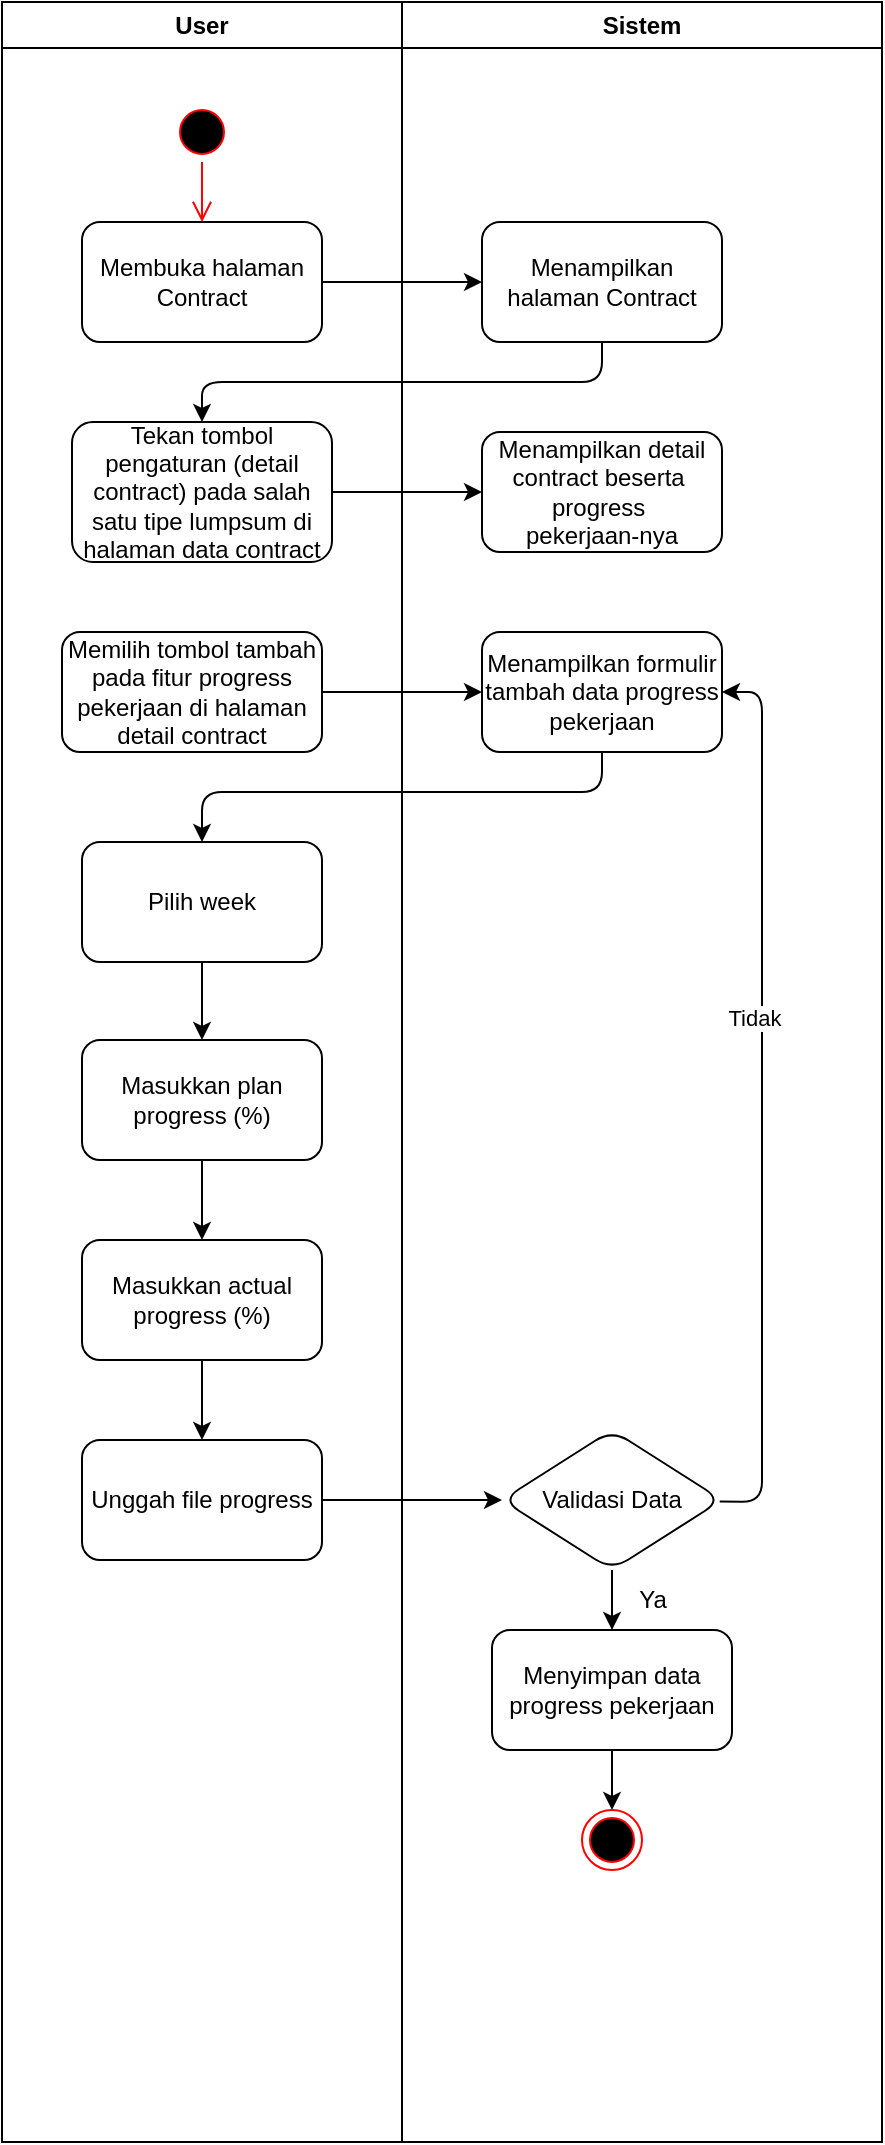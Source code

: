 <mxfile>
    <diagram id="h45oBpNNZm8qOu_TRnE5" name="Page-1">
        <mxGraphModel dx="756" dy="404" grid="1" gridSize="10" guides="1" tooltips="1" connect="1" arrows="1" fold="1" page="1" pageScale="1" pageWidth="850" pageHeight="1100" math="0" shadow="0">
            <root>
                <mxCell id="0"/>
                <mxCell id="1" parent="0"/>
                <mxCell id="3" value="User" style="swimlane;whiteSpace=wrap;html=1;" vertex="1" parent="1">
                    <mxGeometry x="40" y="80" width="200" height="1070" as="geometry"/>
                </mxCell>
                <mxCell id="4" value="" style="ellipse;html=1;shape=startState;fillColor=#000000;strokeColor=#ff0000;" vertex="1" parent="3">
                    <mxGeometry x="85" y="50" width="30" height="30" as="geometry"/>
                </mxCell>
                <mxCell id="5" value="Membuka halaman Contract" style="rounded=1;whiteSpace=wrap;html=1;" vertex="1" parent="3">
                    <mxGeometry x="40" y="110" width="120" height="60" as="geometry"/>
                </mxCell>
                <mxCell id="6" value="" style="edgeStyle=orthogonalEdgeStyle;html=1;verticalAlign=bottom;endArrow=open;endSize=8;strokeColor=#ff0000;entryX=0.5;entryY=0;entryDx=0;entryDy=0;" edge="1" parent="3" source="4" target="5">
                    <mxGeometry relative="1" as="geometry">
                        <mxPoint x="100" y="110" as="targetPoint"/>
                    </mxGeometry>
                </mxCell>
                <mxCell id="7" value="Tekan tombol pengaturan (detail contract) pada salah satu tipe lumpsum di halaman data contract" style="rounded=1;whiteSpace=wrap;html=1;" vertex="1" parent="3">
                    <mxGeometry x="35" y="210" width="130" height="70" as="geometry"/>
                </mxCell>
                <mxCell id="8" value="" style="edgeStyle=none;html=1;" edge="1" parent="3" source="9" target="10">
                    <mxGeometry relative="1" as="geometry"/>
                </mxCell>
                <mxCell id="9" value="Pilih week" style="rounded=1;whiteSpace=wrap;html=1;" vertex="1" parent="3">
                    <mxGeometry x="40" y="420" width="120" height="60" as="geometry"/>
                </mxCell>
                <mxCell id="10" value="Masukkan plan progress (%)" style="rounded=1;whiteSpace=wrap;html=1;" vertex="1" parent="3">
                    <mxGeometry x="40" y="519" width="120" height="60" as="geometry"/>
                </mxCell>
                <mxCell id="31" value="" style="edgeStyle=none;html=1;" edge="1" parent="3" source="32" target="35">
                    <mxGeometry relative="1" as="geometry"/>
                </mxCell>
                <mxCell id="32" value="Masukkan actual progress (%)" style="rounded=1;whiteSpace=wrap;html=1;" vertex="1" parent="3">
                    <mxGeometry x="40" y="619" width="120" height="60" as="geometry"/>
                </mxCell>
                <mxCell id="33" value="" style="edgeStyle=none;html=1;" edge="1" parent="3" source="10" target="32">
                    <mxGeometry relative="1" as="geometry"/>
                </mxCell>
                <mxCell id="35" value="Unggah file progress" style="rounded=1;whiteSpace=wrap;html=1;" vertex="1" parent="3">
                    <mxGeometry x="40" y="719" width="120" height="60" as="geometry"/>
                </mxCell>
                <mxCell id="13" value="Sistem" style="swimlane;whiteSpace=wrap;html=1;" vertex="1" parent="1">
                    <mxGeometry x="240" y="80" width="240" height="1070" as="geometry"/>
                </mxCell>
                <mxCell id="14" value="Menampilkan halaman Contract" style="rounded=1;whiteSpace=wrap;html=1;" vertex="1" parent="13">
                    <mxGeometry x="40" y="110" width="120" height="60" as="geometry"/>
                </mxCell>
                <mxCell id="15" value="Menampilkan detail contract beserta&amp;nbsp;&lt;div&gt;progress&amp;nbsp;&lt;/div&gt;&lt;div&gt;pekerjaan-nya&lt;/div&gt;" style="rounded=1;whiteSpace=wrap;html=1;" vertex="1" parent="13">
                    <mxGeometry x="40" y="215" width="120" height="60" as="geometry"/>
                </mxCell>
                <mxCell id="16" style="edgeStyle=none;html=1;entryX=1;entryY=0.5;entryDx=0;entryDy=0;" edge="1" parent="13">
                    <mxGeometry relative="1" as="geometry">
                        <Array as="points">
                            <mxPoint x="180" y="450"/>
                            <mxPoint x="180" y="350"/>
                        </Array>
                        <mxPoint x="160.0" y="350" as="targetPoint"/>
                    </mxGeometry>
                </mxCell>
                <mxCell id="17" value="Memilih tombol tambah pada fitur progress pekerjaan di halaman detail contract" style="rounded=1;whiteSpace=wrap;html=1;" vertex="1" parent="13">
                    <mxGeometry x="-170" y="315" width="130" height="60" as="geometry"/>
                </mxCell>
                <mxCell id="18" value="Menampilkan formulir tambah data progress pekerjaan" style="rounded=1;whiteSpace=wrap;html=1;" vertex="1" parent="13">
                    <mxGeometry x="40" y="315" width="120" height="60" as="geometry"/>
                </mxCell>
                <mxCell id="19" style="edgeStyle=none;html=1;entryX=1;entryY=0.5;entryDx=0;entryDy=0;" edge="1" parent="13" source="22" target="18">
                    <mxGeometry relative="1" as="geometry">
                        <Array as="points">
                            <mxPoint x="180" y="750"/>
                            <mxPoint x="180" y="345"/>
                        </Array>
                    </mxGeometry>
                </mxCell>
                <mxCell id="20" value="Tidak" style="edgeLabel;html=1;align=center;verticalAlign=middle;resizable=0;points=[];" vertex="1" connectable="0" parent="19">
                    <mxGeometry x="0.181" y="4" relative="1" as="geometry">
                        <mxPoint as="offset"/>
                    </mxGeometry>
                </mxCell>
                <mxCell id="21" value="" style="edgeStyle=none;html=1;" edge="1" parent="13" source="22" target="24">
                    <mxGeometry relative="1" as="geometry"/>
                </mxCell>
                <mxCell id="22" value="Validasi Data" style="rhombus;whiteSpace=wrap;html=1;rounded=1;" vertex="1" parent="13">
                    <mxGeometry x="50" y="714" width="110" height="70" as="geometry"/>
                </mxCell>
                <mxCell id="23" value="" style="edgeStyle=none;html=1;" edge="1" parent="13" source="24" target="26">
                    <mxGeometry relative="1" as="geometry"/>
                </mxCell>
                <mxCell id="24" value="Menyimpan data progress pekerjaan" style="rounded=1;whiteSpace=wrap;html=1;" vertex="1" parent="13">
                    <mxGeometry x="45" y="814" width="120" height="60" as="geometry"/>
                </mxCell>
                <mxCell id="25" value="Ya" style="text;html=1;align=center;verticalAlign=middle;resizable=0;points=[];autosize=1;strokeColor=none;fillColor=none;" vertex="1" parent="13">
                    <mxGeometry x="105" y="784" width="40" height="30" as="geometry"/>
                </mxCell>
                <mxCell id="26" value="" style="ellipse;html=1;shape=endState;fillColor=#000000;strokeColor=#ff0000;" vertex="1" parent="13">
                    <mxGeometry x="90" y="904" width="30" height="30" as="geometry"/>
                </mxCell>
                <mxCell id="27" value="" style="edgeStyle=none;html=1;" edge="1" parent="13" source="17" target="18">
                    <mxGeometry relative="1" as="geometry"/>
                </mxCell>
                <mxCell id="28" value="" style="edgeStyle=none;html=1;" edge="1" parent="1" source="5" target="14">
                    <mxGeometry relative="1" as="geometry"/>
                </mxCell>
                <mxCell id="29" value="" style="edgeStyle=none;html=1;entryX=0.5;entryY=0;entryDx=0;entryDy=0;exitX=0.5;exitY=1;exitDx=0;exitDy=0;" edge="1" parent="1" source="14" target="7">
                    <mxGeometry relative="1" as="geometry">
                        <Array as="points">
                            <mxPoint x="340" y="270"/>
                            <mxPoint x="140" y="270"/>
                        </Array>
                    </mxGeometry>
                </mxCell>
                <mxCell id="30" value="" style="edgeStyle=none;html=1;" edge="1" parent="1" source="7" target="15">
                    <mxGeometry relative="1" as="geometry"/>
                </mxCell>
                <mxCell id="34" value="" style="edgeStyle=none;html=1;" edge="1" parent="1" source="35" target="22">
                    <mxGeometry relative="1" as="geometry"/>
                </mxCell>
                <mxCell id="36" value="" style="edgeStyle=none;html=1;entryX=0.5;entryY=0;entryDx=0;entryDy=0;exitX=0.5;exitY=1;exitDx=0;exitDy=0;" edge="1" parent="1" source="18">
                    <mxGeometry relative="1" as="geometry">
                        <Array as="points">
                            <mxPoint x="340" y="475"/>
                            <mxPoint x="140" y="475"/>
                        </Array>
                        <mxPoint x="140" y="500" as="targetPoint"/>
                    </mxGeometry>
                </mxCell>
            </root>
        </mxGraphModel>
    </diagram>
</mxfile>